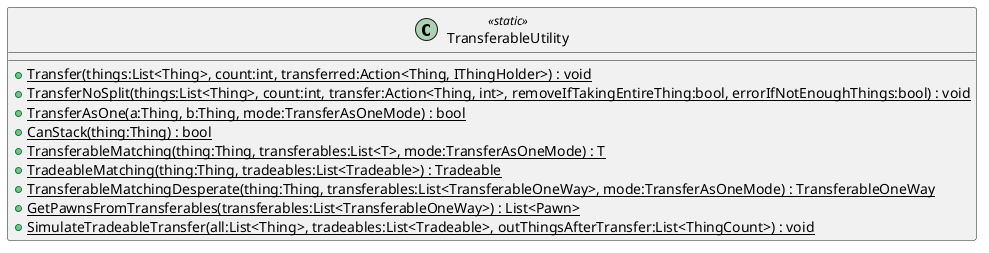 @startuml
class TransferableUtility <<static>> {
    + {static} Transfer(things:List<Thing>, count:int, transferred:Action<Thing, IThingHolder>) : void
    + {static} TransferNoSplit(things:List<Thing>, count:int, transfer:Action<Thing, int>, removeIfTakingEntireThing:bool, errorIfNotEnoughThings:bool) : void
    + {static} TransferAsOne(a:Thing, b:Thing, mode:TransferAsOneMode) : bool
    + {static} CanStack(thing:Thing) : bool
    + {static} TransferableMatching(thing:Thing, transferables:List<T>, mode:TransferAsOneMode) : T
    + {static} TradeableMatching(thing:Thing, tradeables:List<Tradeable>) : Tradeable
    + {static} TransferableMatchingDesperate(thing:Thing, transferables:List<TransferableOneWay>, mode:TransferAsOneMode) : TransferableOneWay
    + {static} GetPawnsFromTransferables(transferables:List<TransferableOneWay>) : List<Pawn>
    + {static} SimulateTradeableTransfer(all:List<Thing>, tradeables:List<Tradeable>, outThingsAfterTransfer:List<ThingCount>) : void
}
@enduml
